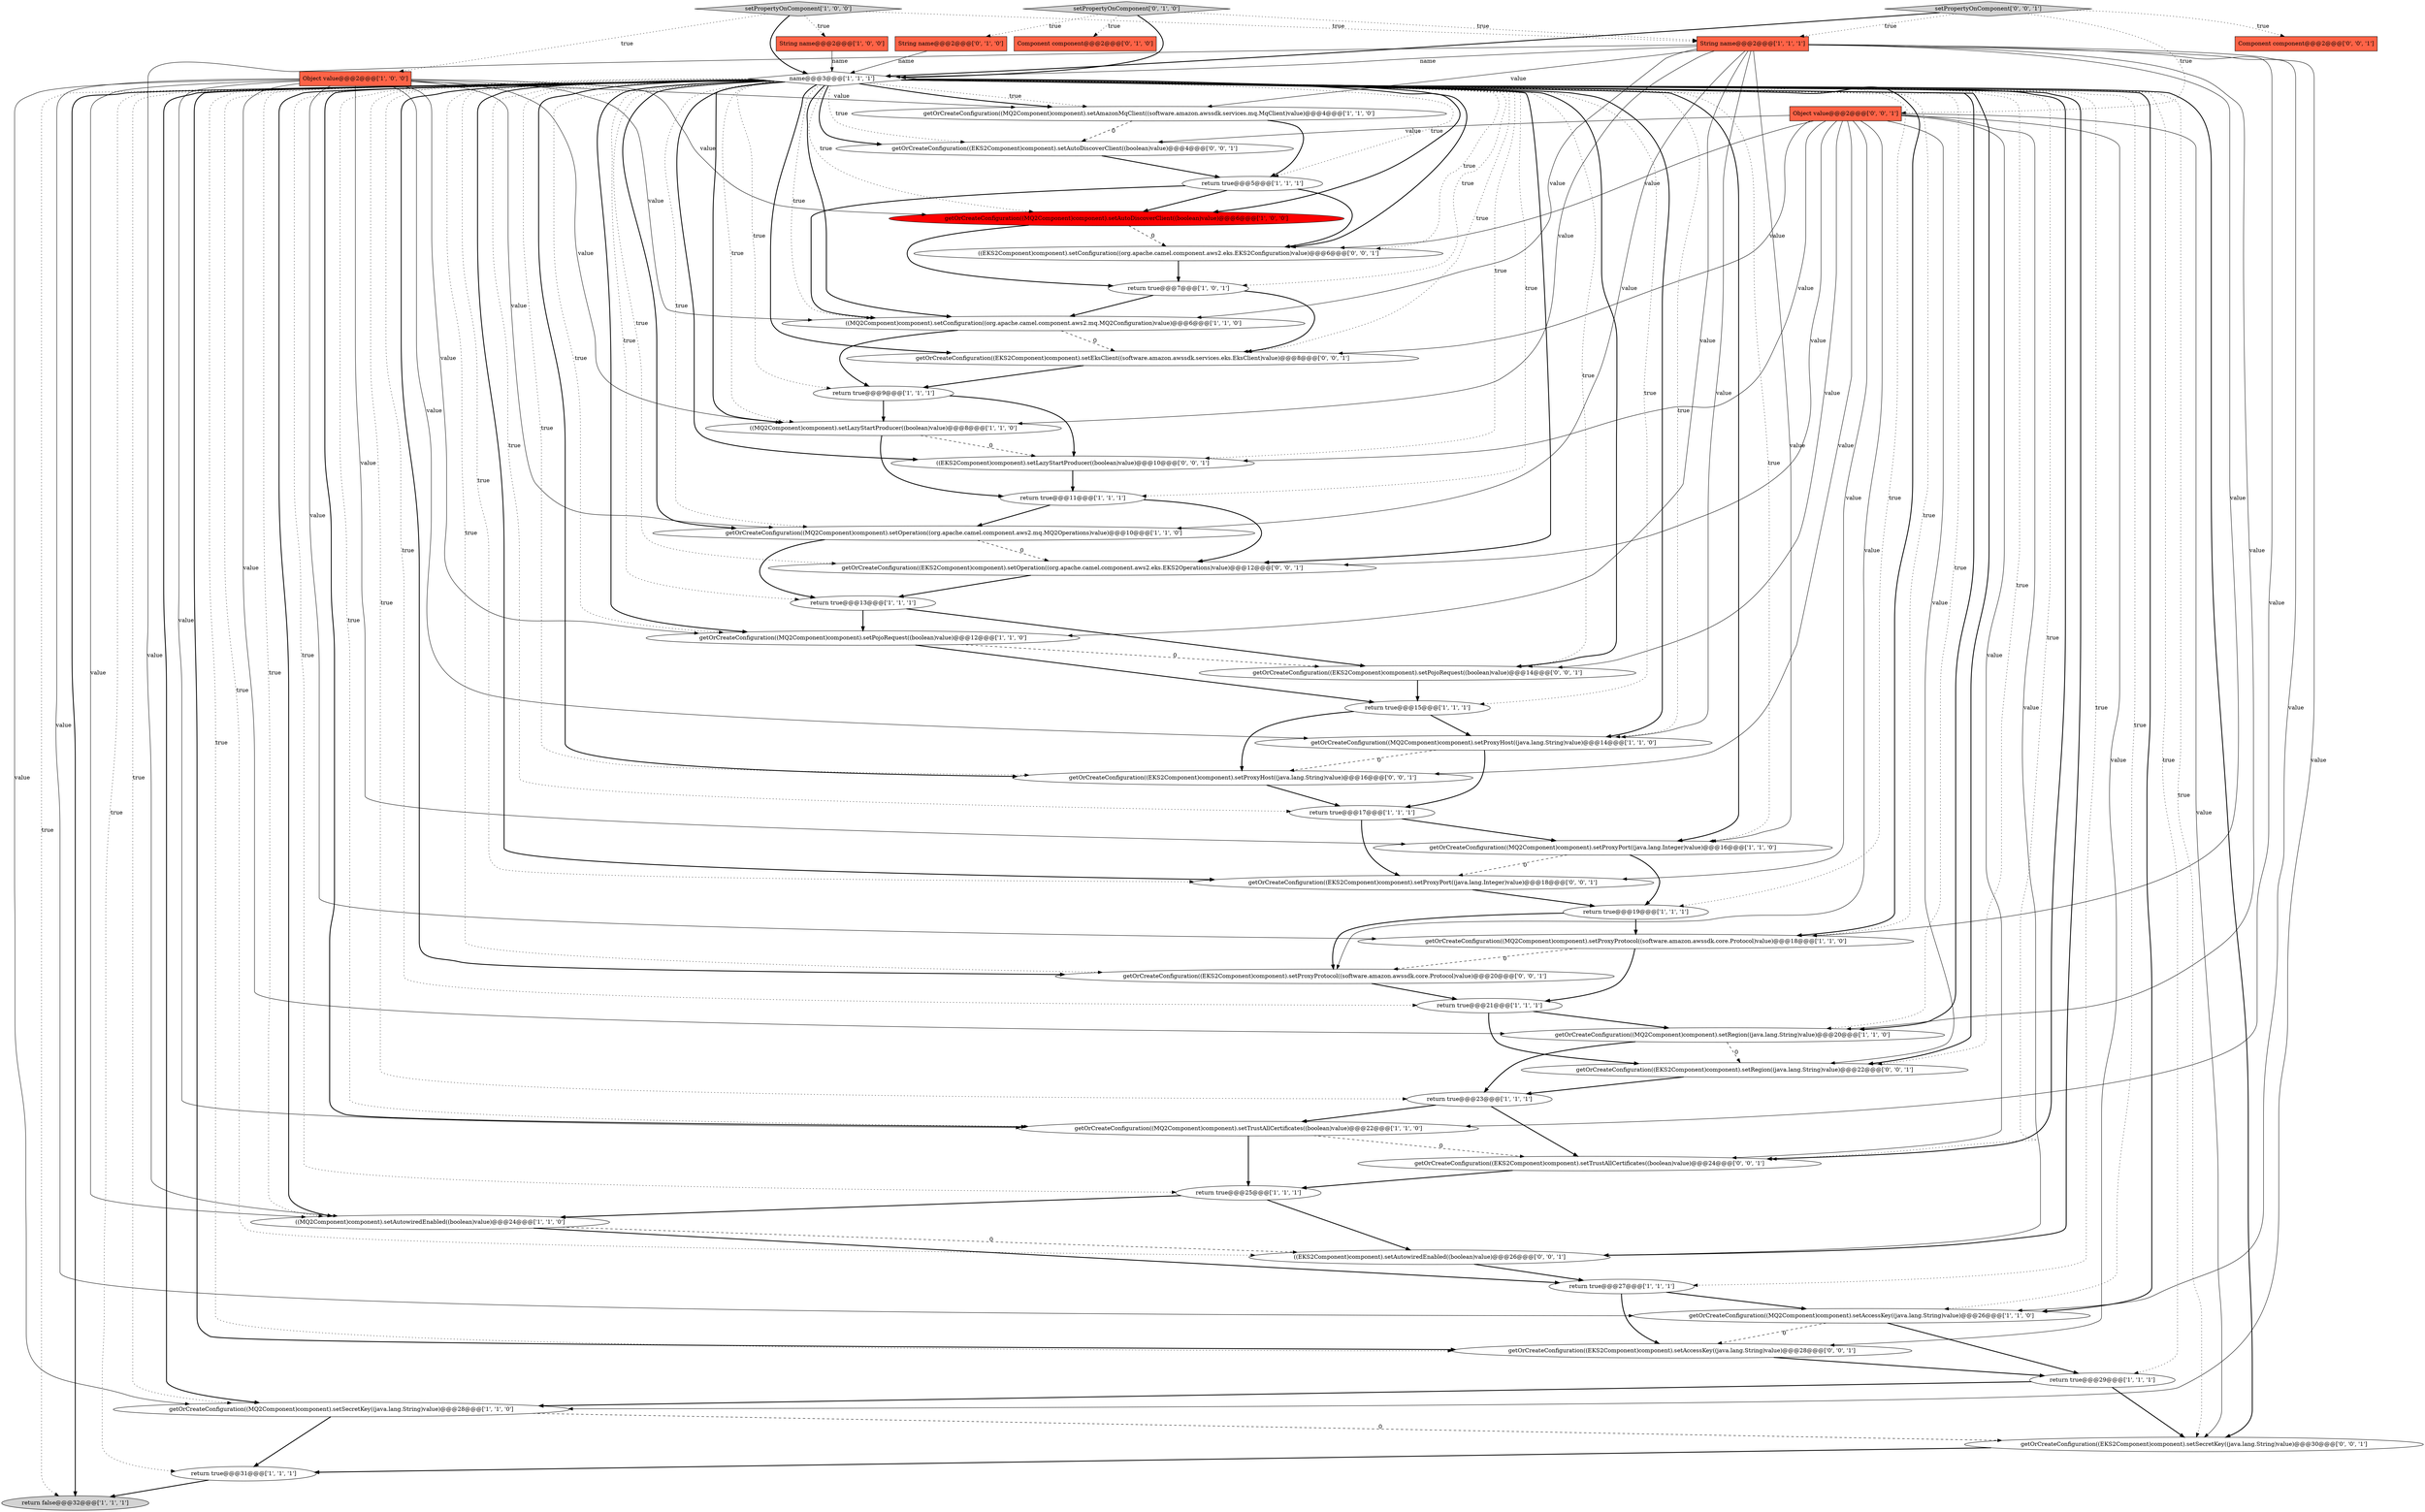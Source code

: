 digraph {
10 [style = filled, label = "getOrCreateConfiguration((MQ2Component)component).setAutoDiscoverClient((boolean)value)@@@6@@@['1', '0', '0']", fillcolor = red, shape = ellipse image = "AAA1AAABBB1BBB"];
50 [style = filled, label = "getOrCreateConfiguration((EKS2Component)component).setSecretKey((java.lang.String)value)@@@30@@@['0', '0', '1']", fillcolor = white, shape = ellipse image = "AAA0AAABBB3BBB"];
3 [style = filled, label = "getOrCreateConfiguration((MQ2Component)component).setProxyProtocol((software.amazon.awssdk.core.Protocol)value)@@@18@@@['1', '1', '0']", fillcolor = white, shape = ellipse image = "AAA0AAABBB1BBB"];
13 [style = filled, label = "((MQ2Component)component).setLazyStartProducer((boolean)value)@@@8@@@['1', '1', '0']", fillcolor = white, shape = ellipse image = "AAA0AAABBB1BBB"];
16 [style = filled, label = "getOrCreateConfiguration((MQ2Component)component).setAccessKey((java.lang.String)value)@@@26@@@['1', '1', '0']", fillcolor = white, shape = ellipse image = "AAA0AAABBB1BBB"];
31 [style = filled, label = "getOrCreateConfiguration((MQ2Component)component).setTrustAllCertificates((boolean)value)@@@22@@@['1', '1', '0']", fillcolor = white, shape = ellipse image = "AAA0AAABBB1BBB"];
0 [style = filled, label = "getOrCreateConfiguration((MQ2Component)component).setOperation((org.apache.camel.component.aws2.mq.MQ2Operations)value)@@@10@@@['1', '1', '0']", fillcolor = white, shape = ellipse image = "AAA0AAABBB1BBB"];
36 [style = filled, label = "setPropertyOnComponent['0', '1', '0']", fillcolor = lightgray, shape = diamond image = "AAA0AAABBB2BBB"];
40 [style = filled, label = "((EKS2Component)component).setConfiguration((org.apache.camel.component.aws2.eks.EKS2Configuration)value)@@@6@@@['0', '0', '1']", fillcolor = white, shape = ellipse image = "AAA0AAABBB3BBB"];
23 [style = filled, label = "return true@@@11@@@['1', '1', '1']", fillcolor = white, shape = ellipse image = "AAA0AAABBB1BBB"];
47 [style = filled, label = "getOrCreateConfiguration((EKS2Component)component).setTrustAllCertificates((boolean)value)@@@24@@@['0', '0', '1']", fillcolor = white, shape = ellipse image = "AAA0AAABBB3BBB"];
26 [style = filled, label = "getOrCreateConfiguration((MQ2Component)component).setPojoRequest((boolean)value)@@@12@@@['1', '1', '0']", fillcolor = white, shape = ellipse image = "AAA0AAABBB1BBB"];
5 [style = filled, label = "String name@@@2@@@['1', '0', '0']", fillcolor = tomato, shape = box image = "AAA0AAABBB1BBB"];
42 [style = filled, label = "getOrCreateConfiguration((EKS2Component)component).setProxyPort((java.lang.Integer)value)@@@18@@@['0', '0', '1']", fillcolor = white, shape = ellipse image = "AAA0AAABBB3BBB"];
11 [style = filled, label = "return true@@@25@@@['1', '1', '1']", fillcolor = white, shape = ellipse image = "AAA0AAABBB1BBB"];
17 [style = filled, label = "getOrCreateConfiguration((MQ2Component)component).setSecretKey((java.lang.String)value)@@@28@@@['1', '1', '0']", fillcolor = white, shape = ellipse image = "AAA0AAABBB1BBB"];
8 [style = filled, label = "getOrCreateConfiguration((MQ2Component)component).setProxyHost((java.lang.String)value)@@@14@@@['1', '1', '0']", fillcolor = white, shape = ellipse image = "AAA0AAABBB1BBB"];
14 [style = filled, label = "return false@@@32@@@['1', '1', '1']", fillcolor = lightgray, shape = ellipse image = "AAA0AAABBB1BBB"];
48 [style = filled, label = "Component component@@@2@@@['0', '0', '1']", fillcolor = tomato, shape = box image = "AAA0AAABBB3BBB"];
15 [style = filled, label = "getOrCreateConfiguration((MQ2Component)component).setAmazonMqClient((software.amazon.awssdk.services.mq.MqClient)value)@@@4@@@['1', '1', '0']", fillcolor = white, shape = ellipse image = "AAA0AAABBB1BBB"];
51 [style = filled, label = "((EKS2Component)component).setLazyStartProducer((boolean)value)@@@10@@@['0', '0', '1']", fillcolor = white, shape = ellipse image = "AAA0AAABBB3BBB"];
53 [style = filled, label = "getOrCreateConfiguration((EKS2Component)component).setEksClient((software.amazon.awssdk.services.eks.EksClient)value)@@@8@@@['0', '0', '1']", fillcolor = white, shape = ellipse image = "AAA0AAABBB3BBB"];
52 [style = filled, label = "getOrCreateConfiguration((EKS2Component)component).setProxyHost((java.lang.String)value)@@@16@@@['0', '0', '1']", fillcolor = white, shape = ellipse image = "AAA0AAABBB3BBB"];
22 [style = filled, label = "return true@@@7@@@['1', '0', '1']", fillcolor = white, shape = ellipse image = "AAA0AAABBB1BBB"];
25 [style = filled, label = "return true@@@27@@@['1', '1', '1']", fillcolor = white, shape = ellipse image = "AAA0AAABBB1BBB"];
39 [style = filled, label = "getOrCreateConfiguration((EKS2Component)component).setPojoRequest((boolean)value)@@@14@@@['0', '0', '1']", fillcolor = white, shape = ellipse image = "AAA0AAABBB3BBB"];
32 [style = filled, label = "String name@@@2@@@['1', '1', '1']", fillcolor = tomato, shape = box image = "AAA0AAABBB1BBB"];
9 [style = filled, label = "return true@@@29@@@['1', '1', '1']", fillcolor = white, shape = ellipse image = "AAA0AAABBB1BBB"];
45 [style = filled, label = "getOrCreateConfiguration((EKS2Component)component).setRegion((java.lang.String)value)@@@22@@@['0', '0', '1']", fillcolor = white, shape = ellipse image = "AAA0AAABBB3BBB"];
2 [style = filled, label = "return true@@@15@@@['1', '1', '1']", fillcolor = white, shape = ellipse image = "AAA0AAABBB1BBB"];
44 [style = filled, label = "Object value@@@2@@@['0', '0', '1']", fillcolor = tomato, shape = box image = "AAA0AAABBB3BBB"];
37 [style = filled, label = "((EKS2Component)component).setAutowiredEnabled((boolean)value)@@@26@@@['0', '0', '1']", fillcolor = white, shape = ellipse image = "AAA0AAABBB3BBB"];
6 [style = filled, label = "return true@@@23@@@['1', '1', '1']", fillcolor = white, shape = ellipse image = "AAA0AAABBB1BBB"];
33 [style = filled, label = "return true@@@17@@@['1', '1', '1']", fillcolor = white, shape = ellipse image = "AAA0AAABBB1BBB"];
38 [style = filled, label = "getOrCreateConfiguration((EKS2Component)component).setAccessKey((java.lang.String)value)@@@28@@@['0', '0', '1']", fillcolor = white, shape = ellipse image = "AAA0AAABBB3BBB"];
28 [style = filled, label = "getOrCreateConfiguration((MQ2Component)component).setProxyPort((java.lang.Integer)value)@@@16@@@['1', '1', '0']", fillcolor = white, shape = ellipse image = "AAA0AAABBB1BBB"];
43 [style = filled, label = "getOrCreateConfiguration((EKS2Component)component).setProxyProtocol((software.amazon.awssdk.core.Protocol)value)@@@20@@@['0', '0', '1']", fillcolor = white, shape = ellipse image = "AAA0AAABBB3BBB"];
4 [style = filled, label = "return true@@@21@@@['1', '1', '1']", fillcolor = white, shape = ellipse image = "AAA0AAABBB1BBB"];
19 [style = filled, label = "setPropertyOnComponent['1', '0', '0']", fillcolor = lightgray, shape = diamond image = "AAA0AAABBB1BBB"];
1 [style = filled, label = "return true@@@19@@@['1', '1', '1']", fillcolor = white, shape = ellipse image = "AAA0AAABBB1BBB"];
24 [style = filled, label = "return true@@@9@@@['1', '1', '1']", fillcolor = white, shape = ellipse image = "AAA0AAABBB1BBB"];
29 [style = filled, label = "((MQ2Component)component).setAutowiredEnabled((boolean)value)@@@24@@@['1', '1', '0']", fillcolor = white, shape = ellipse image = "AAA0AAABBB1BBB"];
20 [style = filled, label = "Object value@@@2@@@['1', '0', '0']", fillcolor = tomato, shape = box image = "AAA0AAABBB1BBB"];
41 [style = filled, label = "getOrCreateConfiguration((EKS2Component)component).setOperation((org.apache.camel.component.aws2.eks.EKS2Operations)value)@@@12@@@['0', '0', '1']", fillcolor = white, shape = ellipse image = "AAA0AAABBB3BBB"];
34 [style = filled, label = "String name@@@2@@@['0', '1', '0']", fillcolor = tomato, shape = box image = "AAA0AAABBB2BBB"];
49 [style = filled, label = "setPropertyOnComponent['0', '0', '1']", fillcolor = lightgray, shape = diamond image = "AAA0AAABBB3BBB"];
46 [style = filled, label = "getOrCreateConfiguration((EKS2Component)component).setAutoDiscoverClient((boolean)value)@@@4@@@['0', '0', '1']", fillcolor = white, shape = ellipse image = "AAA0AAABBB3BBB"];
27 [style = filled, label = "name@@@3@@@['1', '1', '1']", fillcolor = white, shape = diamond image = "AAA0AAABBB1BBB"];
30 [style = filled, label = "getOrCreateConfiguration((MQ2Component)component).setRegion((java.lang.String)value)@@@20@@@['1', '1', '0']", fillcolor = white, shape = ellipse image = "AAA0AAABBB1BBB"];
12 [style = filled, label = "((MQ2Component)component).setConfiguration((org.apache.camel.component.aws2.mq.MQ2Configuration)value)@@@6@@@['1', '1', '0']", fillcolor = white, shape = ellipse image = "AAA0AAABBB1BBB"];
35 [style = filled, label = "Component component@@@2@@@['0', '1', '0']", fillcolor = tomato, shape = box image = "AAA0AAABBB2BBB"];
18 [style = filled, label = "return true@@@31@@@['1', '1', '1']", fillcolor = white, shape = ellipse image = "AAA0AAABBB1BBB"];
7 [style = filled, label = "return true@@@13@@@['1', '1', '1']", fillcolor = white, shape = ellipse image = "AAA0AAABBB1BBB"];
21 [style = filled, label = "return true@@@5@@@['1', '1', '1']", fillcolor = white, shape = ellipse image = "AAA0AAABBB1BBB"];
27->13 [style = bold, label=""];
9->50 [style = bold, label=""];
21->10 [style = bold, label=""];
27->14 [style = dotted, label="true"];
27->1 [style = dotted, label="true"];
27->38 [style = bold, label=""];
27->47 [style = dotted, label="true"];
15->21 [style = bold, label=""];
17->50 [style = dashed, label="0"];
27->33 [style = dotted, label="true"];
44->52 [style = solid, label="value"];
27->28 [style = bold, label=""];
11->29 [style = bold, label=""];
27->23 [style = dotted, label="true"];
27->2 [style = dotted, label="true"];
27->15 [style = dotted, label="true"];
30->6 [style = bold, label=""];
3->4 [style = bold, label=""];
20->10 [style = solid, label="value"];
44->38 [style = solid, label="value"];
32->8 [style = solid, label="value"];
27->15 [style = bold, label=""];
32->3 [style = solid, label="value"];
47->11 [style = bold, label=""];
43->4 [style = bold, label=""];
29->37 [style = dashed, label="0"];
7->26 [style = bold, label=""];
20->15 [style = solid, label="value"];
46->21 [style = bold, label=""];
45->6 [style = bold, label=""];
27->9 [style = dotted, label="true"];
33->42 [style = bold, label=""];
20->8 [style = solid, label="value"];
13->51 [style = dashed, label="0"];
27->45 [style = bold, label=""];
5->27 [style = solid, label="name"];
44->43 [style = solid, label="value"];
44->37 [style = solid, label="value"];
27->17 [style = bold, label=""];
40->22 [style = bold, label=""];
42->1 [style = bold, label=""];
27->51 [style = bold, label=""];
2->52 [style = bold, label=""];
20->29 [style = solid, label="value"];
27->18 [style = dotted, label="true"];
20->30 [style = solid, label="value"];
32->31 [style = solid, label="value"];
16->9 [style = bold, label=""];
20->3 [style = solid, label="value"];
49->48 [style = dotted, label="true"];
44->45 [style = solid, label="value"];
27->22 [style = dotted, label="true"];
27->25 [style = dotted, label="true"];
27->12 [style = bold, label=""];
32->12 [style = solid, label="value"];
32->27 [style = solid, label="name"];
44->40 [style = solid, label="value"];
27->0 [style = bold, label=""];
51->23 [style = bold, label=""];
27->53 [style = bold, label=""];
50->18 [style = bold, label=""];
27->30 [style = bold, label=""];
33->28 [style = bold, label=""];
32->15 [style = solid, label="value"];
27->31 [style = bold, label=""];
11->37 [style = bold, label=""];
27->41 [style = dotted, label="true"];
9->17 [style = bold, label=""];
28->42 [style = dashed, label="0"];
27->24 [style = dotted, label="true"];
27->8 [style = dotted, label="true"];
27->21 [style = dotted, label="true"];
27->16 [style = bold, label=""];
32->28 [style = solid, label="value"];
31->11 [style = bold, label=""];
32->16 [style = solid, label="value"];
0->7 [style = bold, label=""];
4->45 [style = bold, label=""];
30->45 [style = dashed, label="0"];
27->46 [style = bold, label=""];
0->41 [style = dashed, label="0"];
49->44 [style = dotted, label="true"];
27->29 [style = dotted, label="true"];
53->24 [style = bold, label=""];
32->0 [style = solid, label="value"];
20->28 [style = solid, label="value"];
20->12 [style = solid, label="value"];
27->42 [style = dotted, label="true"];
27->29 [style = bold, label=""];
27->47 [style = bold, label=""];
32->17 [style = solid, label="value"];
6->47 [style = bold, label=""];
27->8 [style = bold, label=""];
44->42 [style = solid, label="value"];
20->13 [style = solid, label="value"];
24->13 [style = bold, label=""];
27->26 [style = bold, label=""];
25->38 [style = bold, label=""];
26->39 [style = dashed, label="0"];
27->45 [style = dotted, label="true"];
27->40 [style = dotted, label="true"];
8->33 [style = bold, label=""];
24->51 [style = bold, label=""];
44->39 [style = solid, label="value"];
27->43 [style = bold, label=""];
27->39 [style = dotted, label="true"];
27->14 [style = bold, label=""];
20->31 [style = solid, label="value"];
52->33 [style = bold, label=""];
37->25 [style = bold, label=""];
1->3 [style = bold, label=""];
38->9 [style = bold, label=""];
27->38 [style = dotted, label="true"];
44->53 [style = solid, label="value"];
36->32 [style = dotted, label="true"];
27->13 [style = dotted, label="true"];
12->24 [style = bold, label=""];
44->46 [style = solid, label="value"];
23->41 [style = bold, label=""];
27->37 [style = dotted, label="true"];
23->0 [style = bold, label=""];
25->16 [style = bold, label=""];
27->4 [style = dotted, label="true"];
32->30 [style = solid, label="value"];
32->26 [style = solid, label="value"];
20->17 [style = solid, label="value"];
20->16 [style = solid, label="value"];
27->52 [style = bold, label=""];
21->12 [style = bold, label=""];
12->53 [style = dashed, label="0"];
27->52 [style = dotted, label="true"];
27->39 [style = bold, label=""];
27->37 [style = bold, label=""];
20->0 [style = solid, label="value"];
44->41 [style = solid, label="value"];
10->40 [style = dashed, label="0"];
27->46 [style = dotted, label="true"];
44->50 [style = solid, label="value"];
7->39 [style = bold, label=""];
27->31 [style = dotted, label="true"];
39->2 [style = bold, label=""];
27->10 [style = bold, label=""];
19->5 [style = dotted, label="true"];
44->51 [style = solid, label="value"];
27->50 [style = dotted, label="true"];
27->17 [style = dotted, label="true"];
27->51 [style = dotted, label="true"];
8->52 [style = dashed, label="0"];
32->29 [style = solid, label="value"];
27->16 [style = dotted, label="true"];
20->26 [style = solid, label="value"];
10->22 [style = bold, label=""];
31->47 [style = dashed, label="0"];
16->38 [style = dashed, label="0"];
32->13 [style = solid, label="value"];
44->47 [style = solid, label="value"];
27->43 [style = dotted, label="true"];
41->7 [style = bold, label=""];
19->20 [style = dotted, label="true"];
27->26 [style = dotted, label="true"];
1->43 [style = bold, label=""];
27->3 [style = bold, label=""];
27->10 [style = dotted, label="true"];
29->25 [style = bold, label=""];
28->1 [style = bold, label=""];
49->27 [style = bold, label=""];
27->12 [style = dotted, label="true"];
34->27 [style = solid, label="name"];
27->11 [style = dotted, label="true"];
27->3 [style = dotted, label="true"];
27->42 [style = bold, label=""];
27->28 [style = dotted, label="true"];
27->30 [style = dotted, label="true"];
26->2 [style = bold, label=""];
22->53 [style = bold, label=""];
6->31 [style = bold, label=""];
27->7 [style = dotted, label="true"];
4->30 [style = bold, label=""];
36->27 [style = bold, label=""];
27->0 [style = dotted, label="true"];
15->46 [style = dashed, label="0"];
19->32 [style = dotted, label="true"];
22->12 [style = bold, label=""];
19->27 [style = bold, label=""];
27->50 [style = bold, label=""];
3->43 [style = dashed, label="0"];
27->41 [style = bold, label=""];
13->23 [style = bold, label=""];
21->40 [style = bold, label=""];
27->40 [style = bold, label=""];
27->6 [style = dotted, label="true"];
36->35 [style = dotted, label="true"];
36->34 [style = dotted, label="true"];
27->53 [style = dotted, label="true"];
49->32 [style = dotted, label="true"];
18->14 [style = bold, label=""];
17->18 [style = bold, label=""];
2->8 [style = bold, label=""];
}
